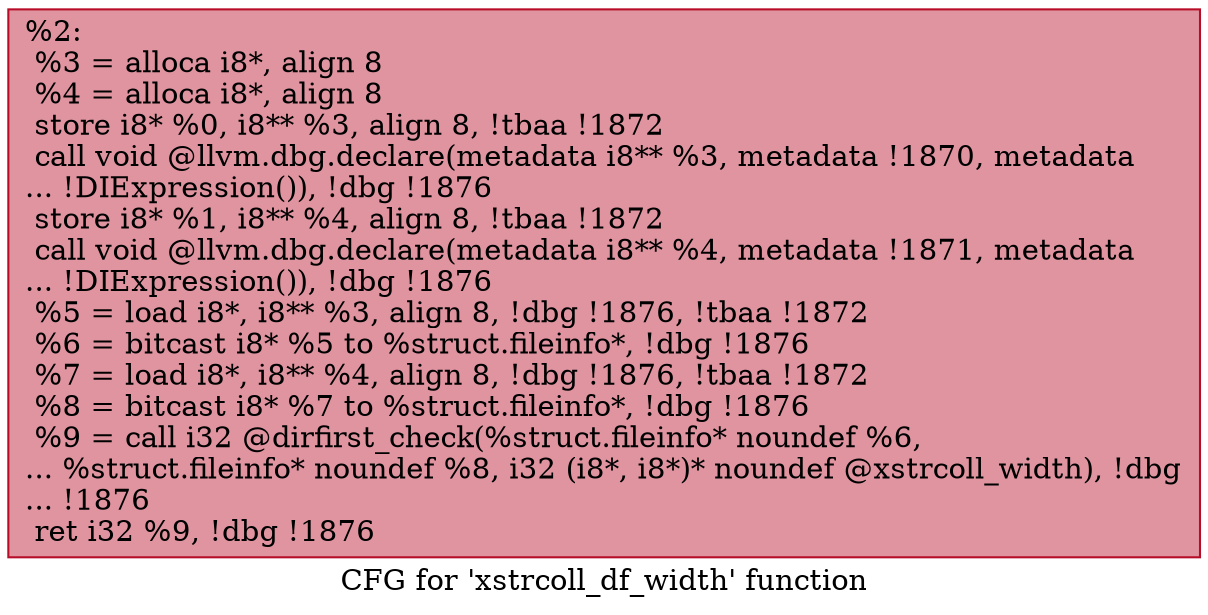digraph "CFG for 'xstrcoll_df_width' function" {
	label="CFG for 'xstrcoll_df_width' function";

	Node0x1ca4c30 [shape=record,color="#b70d28ff", style=filled, fillcolor="#b70d2870",label="{%2:\l  %3 = alloca i8*, align 8\l  %4 = alloca i8*, align 8\l  store i8* %0, i8** %3, align 8, !tbaa !1872\l  call void @llvm.dbg.declare(metadata i8** %3, metadata !1870, metadata\l... !DIExpression()), !dbg !1876\l  store i8* %1, i8** %4, align 8, !tbaa !1872\l  call void @llvm.dbg.declare(metadata i8** %4, metadata !1871, metadata\l... !DIExpression()), !dbg !1876\l  %5 = load i8*, i8** %3, align 8, !dbg !1876, !tbaa !1872\l  %6 = bitcast i8* %5 to %struct.fileinfo*, !dbg !1876\l  %7 = load i8*, i8** %4, align 8, !dbg !1876, !tbaa !1872\l  %8 = bitcast i8* %7 to %struct.fileinfo*, !dbg !1876\l  %9 = call i32 @dirfirst_check(%struct.fileinfo* noundef %6,\l... %struct.fileinfo* noundef %8, i32 (i8*, i8*)* noundef @xstrcoll_width), !dbg\l... !1876\l  ret i32 %9, !dbg !1876\l}"];
}
